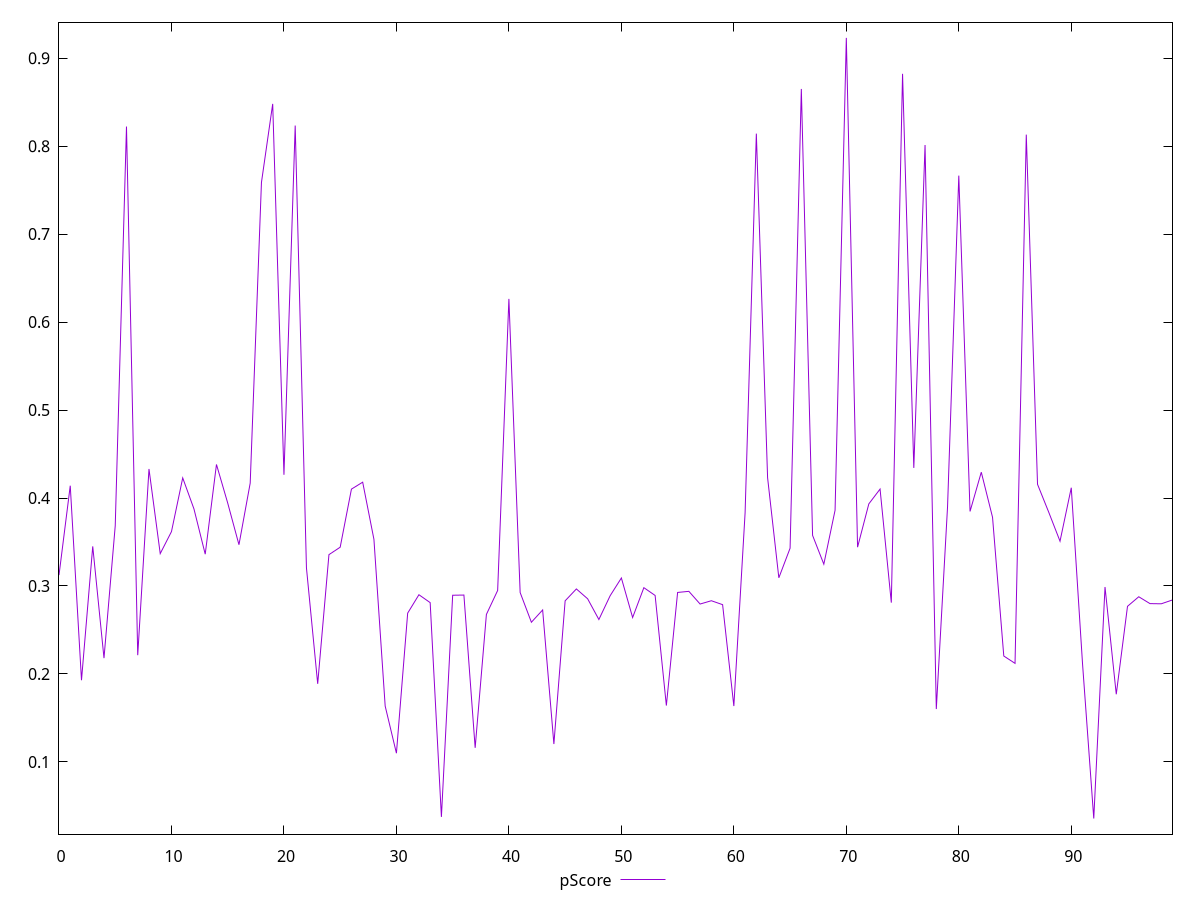 reset

$pScore <<EOF
0 0.31236706004462356
1 0.4140082464295975
2 0.19288136900074315
3 0.34502042730826943
4 0.21799270966392825
5 0.36840857363938934
6 0.8222611571163516
7 0.22132327128514007
8 0.4329843091412648
9 0.3367895454501148
10 0.3618412714309859
11 0.4228573458328765
12 0.38754154324482887
13 0.3361620472929435
14 0.43813839143326955
15 0.3942408726140283
16 0.34688897017716513
17 0.41697398199346264
18 0.75873412545361
19 0.8480352847631152
20 0.42638112427387104
21 0.8234078855082806
22 0.3206034630215328
23 0.18876836745812986
24 0.3356334952450166
25 0.3440767323339779
26 0.410105073838699
27 0.41800226572136745
28 0.35299590443654283
29 0.16346730472473336
30 0.10989659722864198
31 0.2691365200187482
32 0.29005957191461723
33 0.2810836339480089
34 0.0374950766731757
35 0.2894767454503169
36 0.28969018551415165
37 0.11600415734163777
38 0.267666974166621
39 0.2948994325199283
40 0.6263685927661256
41 0.29254640251472874
42 0.2587756108429598
43 0.2727470874802142
44 0.12032120523876144
45 0.2831247030235549
46 0.29663529708549025
47 0.2854503080493361
48 0.26187929804426935
49 0.2888786916067866
50 0.30909957134347404
51 0.26414002836445977
52 0.2980789001261122
53 0.28924488552005123
54 0.16406396655255417
55 0.29264483556496385
56 0.2939116614590125
57 0.27948151403314364
58 0.28323223875424053
59 0.27876195026675316
60 0.16350354153151397
61 0.38310571125717374
62 0.8142229180918512
63 0.4230429366109831
64 0.3092836771583845
65 0.34293503298503253
66 0.8650157506462792
67 0.3575188281991206
68 0.32478438166646517
69 0.3860775670421422
70 0.9230295003292361
71 0.3441132303592767
72 0.39332286524384213
73 0.4101625466740206
74 0.28104858880731165
75 0.8821766072152946
76 0.43418252808197777
77 0.8013100438464136
78 0.16008382087365652
79 0.39011792816065305
80 0.7665122609324775
81 0.38475100563849807
82 0.4293769209638673
83 0.3780907220913785
84 0.2203887312366456
85 0.21202047815695912
86 0.8131136607825201
87 0.41558182960270446
88 0.38373193567853986
89 0.35087671445793533
90 0.4116941212110355
91 0.2118044440702081
92 0.035658611807630525
93 0.29882852809556004
94 0.17689503559036335
95 0.2768789582111323
96 0.2877577512289486
97 0.27994931543319196
98 0.27974498385012675
99 0.2841124991327238
EOF

set key outside below
set xrange [0:99]
set yrange [0.017911194037198413:0.9407769180996682]
set trange [0.017911194037198413:0.9407769180996682]
set terminal svg size 640, 500 enhanced background rgb 'white'
set output "reprap/first-meaningful-paint/samples/pages+cached+noexternal/pScore/values.svg"

plot $pScore title "pScore" with line

reset
